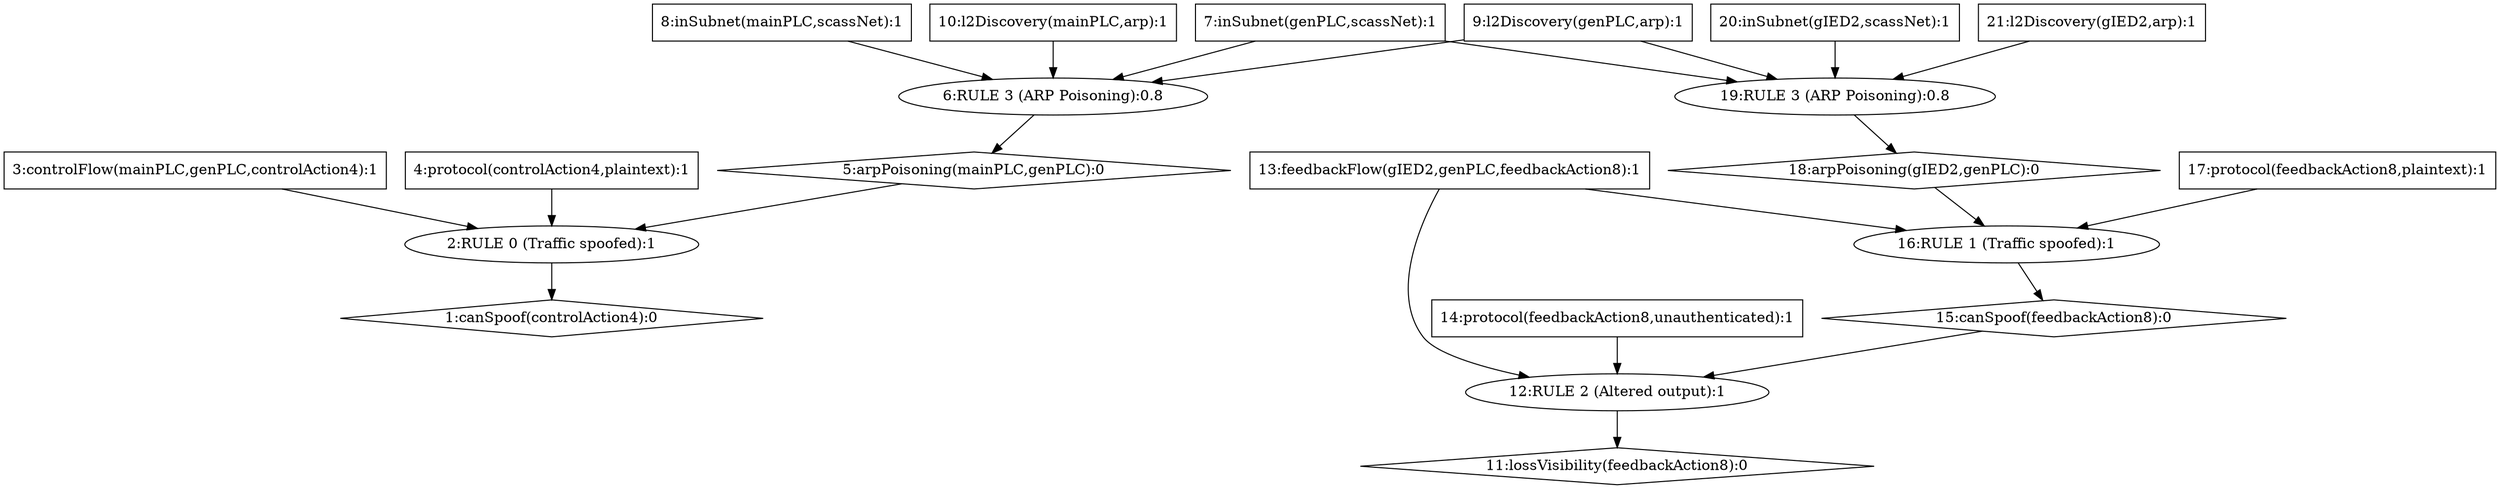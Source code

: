 digraph G {
	1 [label="1:canSpoof(controlAction4):0",shape=diamond];
	2 [label="2:RULE 0 (Traffic spoofed):1",shape=ellipse];
	3 [label="3:controlFlow(mainPLC,genPLC,controlAction4):1",shape=box];
	4 [label="4:protocol(controlAction4,plaintext):1",shape=box];
	5 [label="5:arpPoisoning(mainPLC,genPLC):0",shape=diamond];
	6 [label="6:RULE 3 (ARP Poisoning):0.8",shape=ellipse];
	7 [label="7:inSubnet(genPLC,scassNet):1",shape=box];
	8 [label="8:inSubnet(mainPLC,scassNet):1",shape=box];
	9 [label="9:l2Discovery(genPLC,arp):1",shape=box];
	10 [label="10:l2Discovery(mainPLC,arp):1",shape=box];
	11 [label="11:lossVisibility(feedbackAction8):0",shape=diamond];
	12 [label="12:RULE 2 (Altered output):1",shape=ellipse];
	13 [label="13:feedbackFlow(gIED2,genPLC,feedbackAction8):1",shape=box];
	14 [label="14:protocol(feedbackAction8,unauthenticated):1",shape=box];
	15 [label="15:canSpoof(feedbackAction8):0",shape=diamond];
	16 [label="16:RULE 1 (Traffic spoofed):1",shape=ellipse];
	17 [label="17:protocol(feedbackAction8,plaintext):1",shape=box];
	18 [label="18:arpPoisoning(gIED2,genPLC):0",shape=diamond];
	19 [label="19:RULE 3 (ARP Poisoning):0.8",shape=ellipse];
	20 [label="20:inSubnet(gIED2,scassNet):1",shape=box];
	21 [label="21:l2Discovery(gIED2,arp):1",shape=box];
	3 -> 	2;
	4 -> 	2;
	7 -> 	6;
	8 -> 	6;
	9 -> 	6;
	10 -> 	6;
	6 -> 	5;
	5 -> 	2;
	2 -> 	1;
	13 -> 	12;
	14 -> 	12;
	13 -> 	16;
	17 -> 	16;
	7 -> 	19;
	20 -> 	19;
	9 -> 	19;
	21 -> 	19;
	19 -> 	18;
	18 -> 	16;
	16 -> 	15;
	15 -> 	12;
	12 -> 	11;
}
